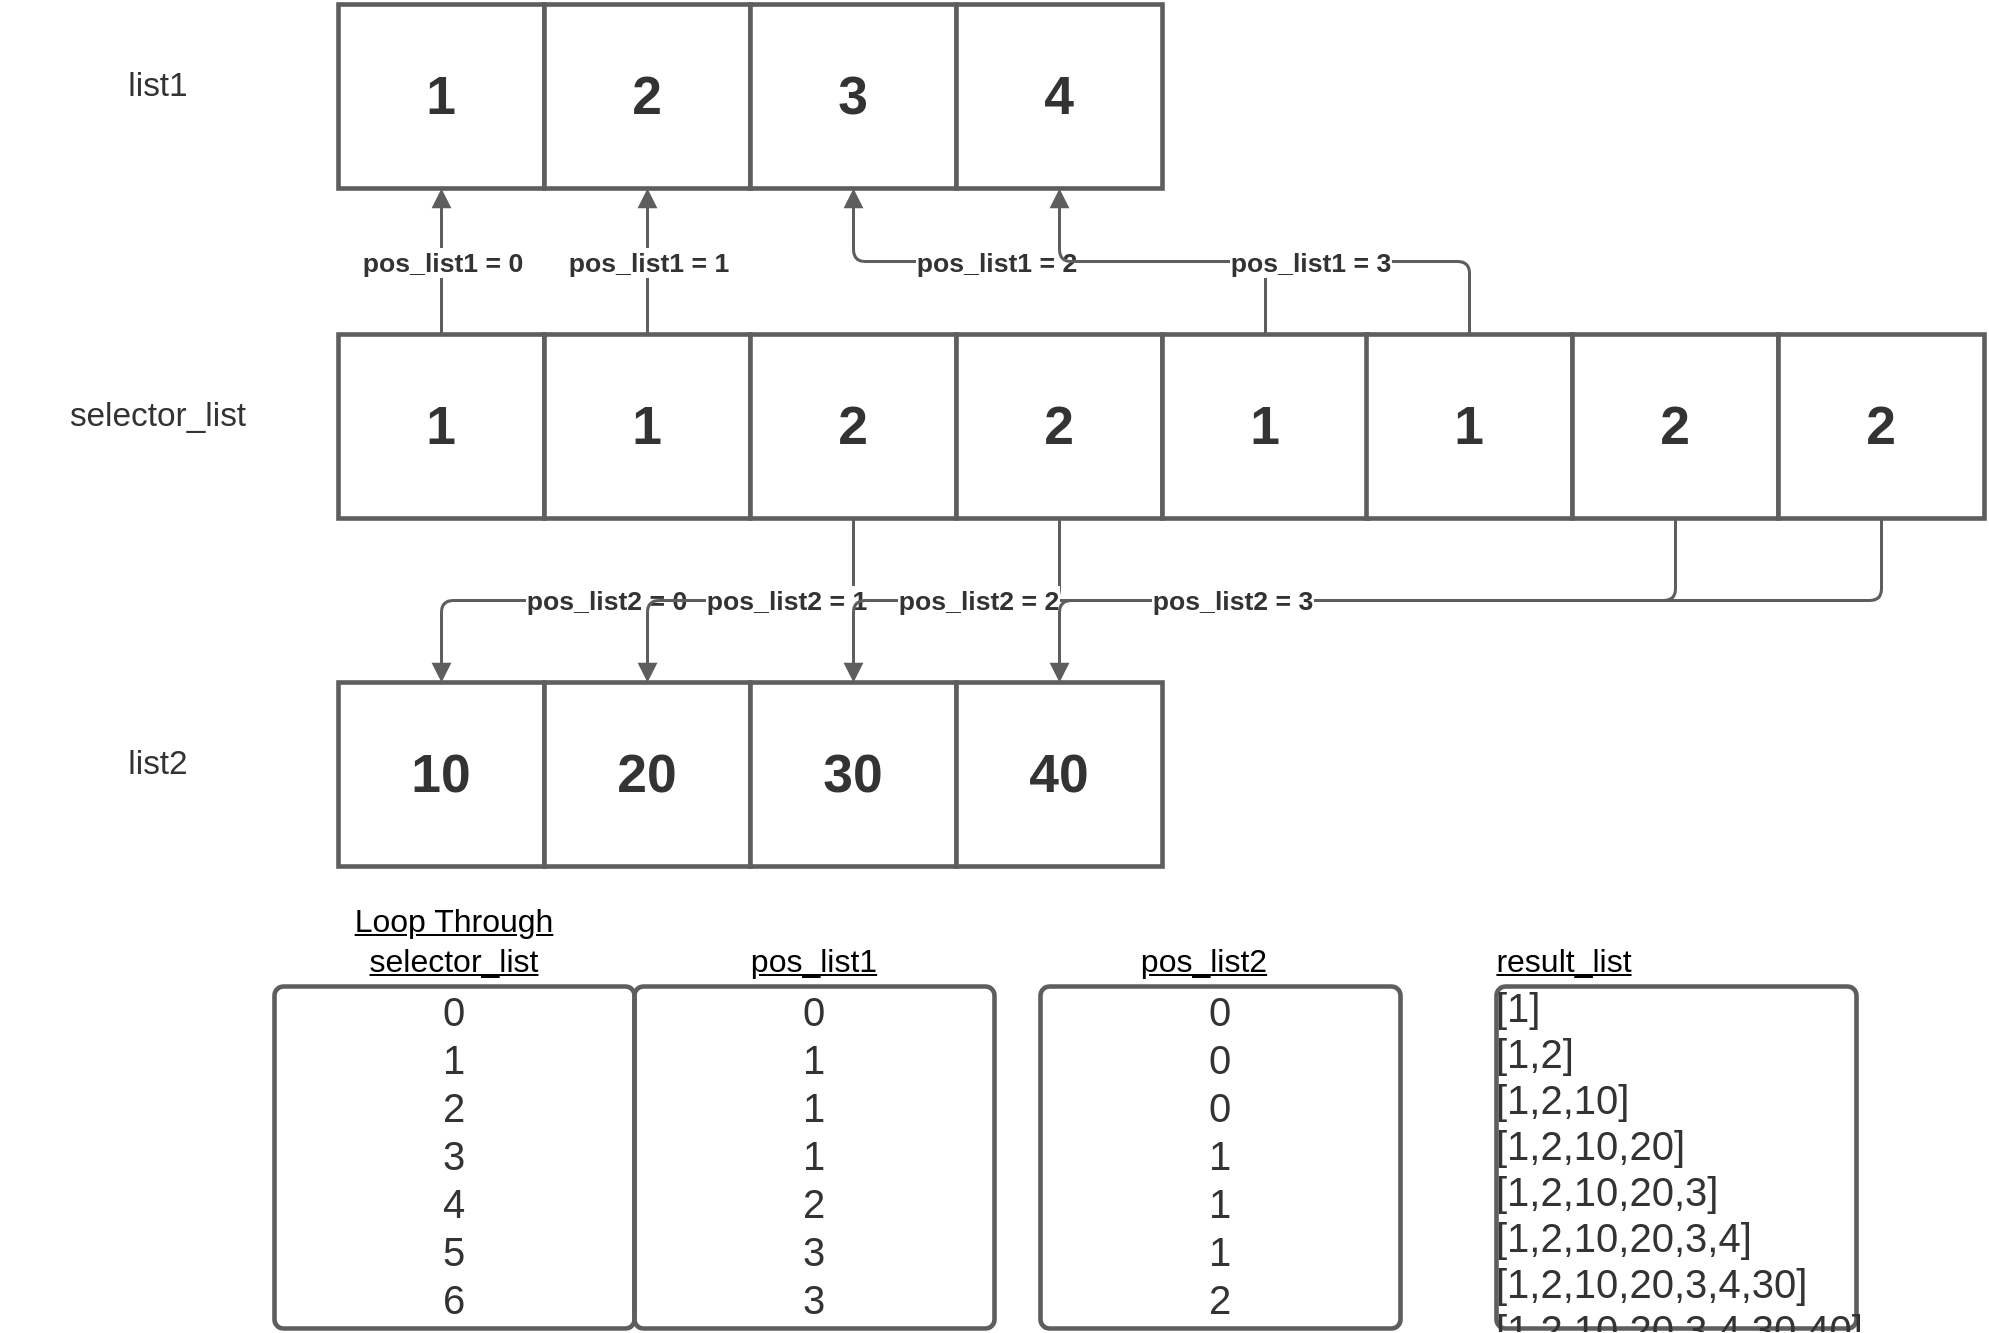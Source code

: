 <?xml version="1.0" encoding="UTF-8"?><mxfile type="Lucidchart-Import" version="17.1.4"><diagram name="Page 1" id="0"><mxGraphModel page="1" pageWidth="1020" pageHeight="1320" grid="1" gridSize="15"><root><mxCell id="0"/><mxCell id="1" parent="0"/><UserObject label="0&#10;1&#10;2&#10;3&#10;4&#10;5&#10;6&#10;7&#10;" lucidchartObjectId="Tv9v8IXP1KG0" id="2"><mxCell style="html=1;overflow=block;blockSpacing=1;whiteSpace=wrap;fontSize=20;fontColor=#333333;spacing=0;strokeColor=#5e5e5e;strokeOpacity=100;rounded=1;absoluteArcSize=1;arcSize=9;strokeWidth=2.3;fillColor=none;" vertex="1" parent="1"><mxGeometry x="180" y="551" width="180" height="171" as="geometry"/></mxCell></UserObject><UserObject label="1" lucidchartObjectId="Dr9vXZApy0LX" id="3"><mxCell style="html=1;overflow=block;blockSpacing=1;whiteSpace=wrap;fontSize=26.7;fontColor=#333333;fontStyle=1;spacing=3.8;strokeColor=#5e5e5e;strokeOpacity=100;strokeWidth=2.3;" vertex="1" parent="1"><mxGeometry x="212" y="60" width="103" height="92" as="geometry"/></mxCell></UserObject><UserObject label="2" lucidchartObjectId="Or9vrFyZCrfQ" id="4"><mxCell style="html=1;overflow=block;blockSpacing=1;whiteSpace=wrap;fontSize=26.7;fontColor=#333333;fontStyle=1;spacing=3.8;strokeColor=#5e5e5e;strokeOpacity=100;strokeWidth=2.3;" vertex="1" parent="1"><mxGeometry x="315" y="60" width="103" height="92" as="geometry"/></mxCell></UserObject><UserObject label="3" lucidchartObjectId="4r9v5~8_4Sl7" id="5"><mxCell style="html=1;overflow=block;blockSpacing=1;whiteSpace=wrap;fontSize=26.7;fontColor=#333333;fontStyle=1;spacing=3.8;strokeColor=#5e5e5e;strokeOpacity=100;strokeWidth=2.3;" vertex="1" parent="1"><mxGeometry x="418" y="60" width="103" height="92" as="geometry"/></mxCell></UserObject><UserObject label="4" lucidchartObjectId="6r9vt8Vdbgjo" id="6"><mxCell style="html=1;overflow=block;blockSpacing=1;whiteSpace=wrap;fontSize=26.7;fontColor=#333333;fontStyle=1;spacing=3.8;strokeColor=#5e5e5e;strokeOpacity=100;strokeWidth=2.3;" vertex="1" parent="1"><mxGeometry x="521" y="60" width="103" height="92" as="geometry"/></mxCell></UserObject><UserObject label="list1" lucidchartObjectId="ss9v0qVIYmuB" id="7"><mxCell style="html=1;overflow=block;blockSpacing=1;whiteSpace=wrap;fontSize=16.7;fontColor=#333333;spacing=3.8;strokeOpacity=0;fillOpacity=0;rounded=1;absoluteArcSize=1;arcSize=9;fillColor=#ffffff;strokeWidth=2.3;" vertex="1" parent="1"><mxGeometry x="45" y="83" width="154" height="35" as="geometry"/></mxCell></UserObject><UserObject label="10" lucidchartObjectId="Gs9vE8B8QNfA" id="8"><mxCell style="html=1;overflow=block;blockSpacing=1;whiteSpace=wrap;fontSize=26.7;fontColor=#333333;fontStyle=1;spacing=3.8;strokeColor=#5e5e5e;strokeOpacity=100;strokeWidth=2.3;" vertex="1" parent="1"><mxGeometry x="212" y="399" width="103" height="92" as="geometry"/></mxCell></UserObject><UserObject label="20" lucidchartObjectId="Gs9vDGv1ILfv" id="9"><mxCell style="html=1;overflow=block;blockSpacing=1;whiteSpace=wrap;fontSize=26.7;fontColor=#333333;fontStyle=1;spacing=3.8;strokeColor=#5e5e5e;strokeOpacity=100;strokeWidth=2.3;" vertex="1" parent="1"><mxGeometry x="315" y="399" width="103" height="92" as="geometry"/></mxCell></UserObject><UserObject label="30" lucidchartObjectId="Gs9vqf95AUmE" id="10"><mxCell style="html=1;overflow=block;blockSpacing=1;whiteSpace=wrap;fontSize=26.7;fontColor=#333333;fontStyle=1;spacing=3.8;strokeColor=#5e5e5e;strokeOpacity=100;strokeWidth=2.3;" vertex="1" parent="1"><mxGeometry x="418" y="399" width="103" height="92" as="geometry"/></mxCell></UserObject><UserObject label="40" lucidchartObjectId="Gs9vM84DlCNm" id="11"><mxCell style="html=1;overflow=block;blockSpacing=1;whiteSpace=wrap;fontSize=26.7;fontColor=#333333;fontStyle=1;spacing=3.8;strokeColor=#5e5e5e;strokeOpacity=100;strokeWidth=2.3;" vertex="1" parent="1"><mxGeometry x="521" y="399" width="103" height="92" as="geometry"/></mxCell></UserObject><UserObject label="list2" lucidchartObjectId="Gs9vih3fDF3O" id="12"><mxCell style="html=1;overflow=block;blockSpacing=1;whiteSpace=wrap;fontSize=16.7;fontColor=#333333;spacing=3.8;strokeOpacity=0;fillOpacity=0;rounded=1;absoluteArcSize=1;arcSize=9;fillColor=#ffffff;strokeWidth=2.3;" vertex="1" parent="1"><mxGeometry x="45" y="422" width="154" height="35" as="geometry"/></mxCell></UserObject><UserObject label="&#10;pos_list1" lucidchartObjectId="gt9vyran1wad" id="13"><mxCell style="html=1;overflow=block;blockSpacing=1;whiteSpace=wrap;fontSize=16;fontColor=default;fontStyle=4;spacing=3.8;strokeOpacity=0;fillOpacity=0;rounded=1;absoluteArcSize=1;arcSize=9;fillColor=#ffffff;strokeWidth=2.3;" vertex="1" parent="1"><mxGeometry x="360" y="505" width="180" height="46" as="geometry"/></mxCell></UserObject><UserObject label="&#10;pos_list2" lucidchartObjectId="wt9vOGw1aaGu" id="14"><mxCell style="html=1;overflow=block;blockSpacing=1;whiteSpace=wrap;fontSize=16;fontColor=default;fontStyle=4;spacing=3.8;strokeOpacity=0;fillOpacity=0;rounded=1;absoluteArcSize=1;arcSize=9;fillColor=#ffffff;strokeWidth=2.3;" vertex="1" parent="1"><mxGeometry x="555" y="505" width="180" height="46" as="geometry"/></mxCell></UserObject><UserObject label="&#10;result_list" lucidchartObjectId="5t9vpw5CdU9o" id="15"><mxCell style="html=1;overflow=block;blockSpacing=1;whiteSpace=wrap;fontSize=16;fontColor=default;fontStyle=4;spacing=3.8;strokeOpacity=0;fillOpacity=0;rounded=1;absoluteArcSize=1;arcSize=9;fillColor=#ffffff;strokeWidth=2.3;" vertex="1" parent="1"><mxGeometry x="735" y="505" width="180" height="46" as="geometry"/></mxCell></UserObject><UserObject label="1" lucidchartObjectId="zu9v.NRLDlNU" id="16"><mxCell style="html=1;overflow=block;blockSpacing=1;whiteSpace=wrap;fontSize=26.7;fontColor=#333333;fontStyle=1;spacing=3.8;strokeColor=#5e5e5e;strokeOpacity=100;strokeWidth=2.3;" vertex="1" parent="1"><mxGeometry x="212" y="225" width="103" height="92" as="geometry"/></mxCell></UserObject><UserObject label="1" lucidchartObjectId="zu9vySb2QHPH" id="17"><mxCell style="html=1;overflow=block;blockSpacing=1;whiteSpace=wrap;fontSize=26.7;fontColor=#333333;fontStyle=1;spacing=3.8;strokeColor=#5e5e5e;strokeOpacity=100;strokeWidth=2.3;" vertex="1" parent="1"><mxGeometry x="315" y="225" width="103" height="92" as="geometry"/></mxCell></UserObject><UserObject label="2" lucidchartObjectId="zu9vIU10FX-V" id="18"><mxCell style="html=1;overflow=block;blockSpacing=1;whiteSpace=wrap;fontSize=26.7;fontColor=#333333;fontStyle=1;spacing=3.8;strokeColor=#5e5e5e;strokeOpacity=100;strokeWidth=2.3;" vertex="1" parent="1"><mxGeometry x="418" y="225" width="103" height="92" as="geometry"/></mxCell></UserObject><UserObject label="2" lucidchartObjectId="zu9vf3yMYJuH" id="19"><mxCell style="html=1;overflow=block;blockSpacing=1;whiteSpace=wrap;fontSize=26.7;fontColor=#333333;fontStyle=1;spacing=3.8;strokeColor=#5e5e5e;strokeOpacity=100;strokeWidth=2.3;" vertex="1" parent="1"><mxGeometry x="521" y="225" width="103" height="92" as="geometry"/></mxCell></UserObject><UserObject label="selector_list" lucidchartObjectId="zu9vHP-MixyB" id="20"><mxCell style="html=1;overflow=block;blockSpacing=1;whiteSpace=wrap;fontSize=16.7;fontColor=#333333;spacing=3.8;strokeOpacity=0;fillOpacity=0;rounded=1;absoluteArcSize=1;arcSize=9;fillColor=#ffffff;strokeWidth=2.3;" vertex="1" parent="1"><mxGeometry x="45" y="248" width="154" height="35" as="geometry"/></mxCell></UserObject><UserObject label="1" lucidchartObjectId="Wu9vK9o2eZsB" id="21"><mxCell style="html=1;overflow=block;blockSpacing=1;whiteSpace=wrap;fontSize=26.7;fontColor=#333333;fontStyle=1;spacing=3.8;strokeColor=#5e5e5e;strokeOpacity=100;strokeWidth=2.3;" vertex="1" parent="1"><mxGeometry x="624" y="225" width="103" height="92" as="geometry"/></mxCell></UserObject><UserObject label="1" lucidchartObjectId="Wu9v4KimLo3s" id="22"><mxCell style="html=1;overflow=block;blockSpacing=1;whiteSpace=wrap;fontSize=26.7;fontColor=#333333;fontStyle=1;spacing=3.8;strokeColor=#5e5e5e;strokeOpacity=100;strokeWidth=2.3;" vertex="1" parent="1"><mxGeometry x="726" y="225" width="103" height="92" as="geometry"/></mxCell></UserObject><UserObject label="2" lucidchartObjectId="Wu9vADmuq.GN" id="23"><mxCell style="html=1;overflow=block;blockSpacing=1;whiteSpace=wrap;fontSize=26.7;fontColor=#333333;fontStyle=1;spacing=3.8;strokeColor=#5e5e5e;strokeOpacity=100;strokeWidth=2.3;" vertex="1" parent="1"><mxGeometry x="829" y="225" width="103" height="92" as="geometry"/></mxCell></UserObject><UserObject label="2" lucidchartObjectId="Wu9vY9erTX_n" id="24"><mxCell style="html=1;overflow=block;blockSpacing=1;whiteSpace=wrap;fontSize=26.7;fontColor=#333333;fontStyle=1;spacing=3.8;strokeColor=#5e5e5e;strokeOpacity=100;strokeWidth=2.3;" vertex="1" parent="1"><mxGeometry x="932" y="225" width="103" height="92" as="geometry"/></mxCell></UserObject><UserObject label="Loop Through selector_list" lucidchartObjectId="ev9vSvqi86f8" id="25"><mxCell style="html=1;overflow=block;blockSpacing=1;whiteSpace=wrap;fontSize=16;fontColor=default;fontStyle=4;spacing=3.8;strokeOpacity=0;fillOpacity=0;rounded=1;absoluteArcSize=1;arcSize=9;fillColor=#ffffff;strokeWidth=2.3;" vertex="1" parent="1"><mxGeometry x="180" y="505" width="180" height="46" as="geometry"/></mxCell></UserObject><UserObject label="0&#10;1&#10;1&#10;1&#10;2&#10;3&#10;3&#10;3&#10;" lucidchartObjectId="lw9vMBFTJwtd" id="26"><mxCell style="html=1;overflow=block;blockSpacing=1;whiteSpace=wrap;fontSize=20;fontColor=#333333;spacing=0;strokeColor=#5e5e5e;strokeOpacity=100;rounded=1;absoluteArcSize=1;arcSize=9;strokeWidth=2.3;fillColor=none;" vertex="1" parent="1"><mxGeometry x="360" y="551" width="180" height="171" as="geometry"/></mxCell></UserObject><UserObject label="0&#10;0&#10;0&#10;1&#10;1&#10;1&#10;2&#10;3" lucidchartObjectId="ow9vdG_jzY9Y" id="27"><mxCell style="html=1;overflow=block;blockSpacing=1;whiteSpace=wrap;fontSize=20;fontColor=#333333;spacing=0;strokeColor=#5e5e5e;strokeOpacity=100;rounded=1;absoluteArcSize=1;arcSize=9;strokeWidth=2.3;fillColor=none;" vertex="1" parent="1"><mxGeometry x="563" y="551" width="180" height="171" as="geometry"/></mxCell></UserObject><UserObject label="&lt;div style=&quot;display: flex; justify-content: flex-start; text-align: left; align-items: baseline; font-size: 0; line-height: 1.25;margin-top: -2px;&quot;&gt;&lt;span&gt;&lt;span style=&quot;font-size:20px;color:#333333;&quot;&gt;[1]&#10;&lt;/span&gt;&lt;/span&gt;&lt;/div&gt;&lt;div style=&quot;display: flex; justify-content: flex-start; text-align: left; align-items: baseline; font-size: 0; line-height: 1.25;margin-top: -2px;&quot;&gt;&lt;span&gt;&lt;span style=&quot;font-size:20px;color:#333333;&quot;&gt;[1,2]&#10;&lt;/span&gt;&lt;/span&gt;&lt;/div&gt;&lt;div style=&quot;display: flex; justify-content: flex-start; text-align: left; align-items: baseline; font-size: 0; line-height: 1.25;margin-top: -2px;&quot;&gt;&lt;span&gt;&lt;span style=&quot;font-size:20px;color:#333333;&quot;&gt;[1,2,10]&#10;&lt;/span&gt;&lt;/span&gt;&lt;/div&gt;&lt;div style=&quot;display: flex; justify-content: flex-start; text-align: left; align-items: baseline; font-size: 0; line-height: 1.25;margin-top: -2px;&quot;&gt;&lt;span&gt;&lt;span style=&quot;font-size:20px;color:#333333;&quot;&gt;[1,2,10,20]&#10;&lt;/span&gt;&lt;/span&gt;&lt;/div&gt;&lt;div style=&quot;display: flex; justify-content: flex-start; text-align: left; align-items: baseline; font-size: 0; line-height: 1.25;margin-top: -2px;&quot;&gt;&lt;span&gt;&lt;span style=&quot;font-size:20px;color:#333333;&quot;&gt;[1,2,10,20,3]&#10;&lt;/span&gt;&lt;/span&gt;&lt;/div&gt;&lt;div style=&quot;display: flex; justify-content: flex-start; text-align: left; align-items: baseline; font-size: 0; line-height: 1.25;margin-top: -2px;&quot;&gt;&lt;span&gt;&lt;span style=&quot;font-size:20px;color:#333333;&quot;&gt;[1,2,10,20,3,4]&#10;&lt;/span&gt;&lt;/span&gt;&lt;/div&gt;&lt;div style=&quot;display: flex; justify-content: flex-start; text-align: left; align-items: baseline; font-size: 0; line-height: 1.25;margin-top: -2px;&quot;&gt;&lt;span&gt;&lt;span style=&quot;font-size:20px;color:#333333;&quot;&gt;[1,2,10,20,3,4,30]&#10;&lt;/span&gt;&lt;/span&gt;&lt;/div&gt;&lt;div style=&quot;display: flex; justify-content: flex-start; text-align: left; align-items: baseline; font-size: 0; line-height: 1.25;margin-top: -2px;&quot;&gt;&lt;span&gt;&lt;span style=&quot;font-size:20px;color:#333333;&quot;&gt;[1,2,10,20,3,4,30,40]&lt;/span&gt;&lt;/span&gt;&lt;/div&gt;" lucidchartObjectId="uw9vcFBMo945" id="28"><mxCell style="html=1;overflow=block;blockSpacing=1;whiteSpace=wrap;fontSize=13;spacing=0;strokeColor=#5e5e5e;strokeOpacity=100;rounded=1;absoluteArcSize=1;arcSize=9;strokeWidth=2.3;fillColor=none;" vertex="1" parent="1"><mxGeometry x="791" y="551" width="180" height="171" as="geometry"/></mxCell></UserObject><UserObject label="" lucidchartObjectId="ry9v5HIJpLnP" id="29"><mxCell style="html=1;jettySize=18;whiteSpace=wrap;fontSize=13;strokeColor=#5E5E5E;strokeWidth=1.5;rounded=1;arcSize=12;edgeStyle=orthogonalEdgeStyle;startArrow=none;endArrow=block;endFill=1;exitX=0.5;exitY=0;exitPerimeter=0;entryX=0.5;entryY=1;entryPerimeter=0;" edge="1" parent="1" source="16" target="3"><mxGeometry width="100" height="100" relative="1" as="geometry"><Array as="points"/></mxGeometry></mxCell></UserObject><mxCell id="30" value="pos_list1 = 0" style="text;html=1;resizable=0;labelBackgroundColor=default;align=center;verticalAlign=middle;fontStyle=1;fontColor=#333333;fontSize=13.3;" vertex="1" parent="29"><mxGeometry relative="1" as="geometry"/></mxCell><UserObject label="" lucidchartObjectId="sy9vagXFuS2e" id="31"><mxCell style="html=1;jettySize=18;whiteSpace=wrap;fontSize=13;strokeColor=#5E5E5E;strokeWidth=1.5;rounded=1;arcSize=12;edgeStyle=orthogonalEdgeStyle;startArrow=none;endArrow=block;endFill=1;exitX=0.5;exitY=0;exitPerimeter=0;entryX=0.5;entryY=1;entryPerimeter=0;" edge="1" parent="1" source="17" target="4"><mxGeometry width="100" height="100" relative="1" as="geometry"><Array as="points"/></mxGeometry></mxCell></UserObject><mxCell id="32" value="pos_list1 = 1" style="text;html=1;resizable=0;labelBackgroundColor=default;align=center;verticalAlign=middle;fontStyle=1;fontColor=#333333;fontSize=13.3;" vertex="1" parent="31"><mxGeometry relative="1" as="geometry"/></mxCell><UserObject label="" lucidchartObjectId="uy9v~8s6mOMk" id="33"><mxCell style="html=1;jettySize=18;whiteSpace=wrap;fontSize=13;strokeColor=#5E5E5E;strokeWidth=1.5;rounded=1;arcSize=12;edgeStyle=orthogonalEdgeStyle;startArrow=none;endArrow=block;endFill=1;exitX=0.5;exitY=1;exitPerimeter=0;entryX=0.5;entryY=0;entryPerimeter=0;" edge="1" parent="1" source="18" target="8"><mxGeometry width="100" height="100" relative="1" as="geometry"><Array as="points"/></mxGeometry></mxCell></UserObject><mxCell id="34" value="pos_list2 = 0" style="text;html=1;resizable=0;labelBackgroundColor=default;align=center;verticalAlign=middle;fontStyle=1;fontColor=#333333;fontSize=13.3;" vertex="1" parent="33"><mxGeometry x="0.147" relative="1" as="geometry"/></mxCell><UserObject label="" lucidchartObjectId="By9vZR-9J-Ji" id="35"><mxCell style="html=1;jettySize=18;whiteSpace=wrap;fontSize=13;strokeColor=#5E5E5E;strokeWidth=1.5;rounded=1;arcSize=12;edgeStyle=orthogonalEdgeStyle;startArrow=none;endArrow=block;endFill=1;exitX=0.5;exitY=1;exitPerimeter=0;entryX=0.5;entryY=0;entryPerimeter=0;" edge="1" parent="1" source="19" target="9"><mxGeometry width="100" height="100" relative="1" as="geometry"><Array as="points"/></mxGeometry></mxCell></UserObject><mxCell id="36" value="pos_list2 = 1" style="text;html=1;resizable=0;labelBackgroundColor=default;align=center;verticalAlign=middle;fontStyle=1;fontColor=#333333;fontSize=13.3;" vertex="1" parent="35"><mxGeometry x="0.235" relative="1" as="geometry"/></mxCell><UserObject label="" lucidchartObjectId="Jy9voj4dYFFH" id="37"><mxCell style="html=1;jettySize=18;whiteSpace=wrap;fontSize=13;strokeColor=#5E5E5E;strokeWidth=1.5;rounded=1;arcSize=12;edgeStyle=orthogonalEdgeStyle;startArrow=none;endArrow=block;endFill=1;exitX=0.5;exitY=0;exitPerimeter=0;entryX=0.5;entryY=1;entryPerimeter=0;" edge="1" parent="1" source="21" target="5"><mxGeometry width="100" height="100" relative="1" as="geometry"><Array as="points"/></mxGeometry></mxCell></UserObject><mxCell id="38" value="pos_list1 = 2" style="text;html=1;resizable=0;labelBackgroundColor=default;align=center;verticalAlign=middle;fontStyle=1;fontColor=#333333;fontSize=13.3;" vertex="1" parent="37"><mxGeometry x="0.225" relative="1" as="geometry"/></mxCell><UserObject label="" lucidchartObjectId="Uy9vCVQGZJL." id="39"><mxCell style="html=1;jettySize=18;whiteSpace=wrap;fontSize=13;strokeColor=#5E5E5E;strokeWidth=1.5;rounded=1;arcSize=12;edgeStyle=orthogonalEdgeStyle;startArrow=none;endArrow=block;endFill=1;exitX=0.5;exitY=0;exitPerimeter=0;entryX=0.5;entryY=1;entryPerimeter=0;" edge="1" parent="1" source="22" target="6"><mxGeometry width="100" height="100" relative="1" as="geometry"><Array as="points"/></mxGeometry></mxCell></UserObject><mxCell id="40" value="pos_list1 = 3" style="text;html=1;resizable=0;labelBackgroundColor=default;align=center;verticalAlign=middle;fontStyle=1;fontColor=#333333;fontSize=13.3;" vertex="1" parent="39"><mxGeometry x="-0.161" relative="1" as="geometry"/></mxCell><UserObject label="" lucidchartObjectId="Zy9vSnbuoRsQ" id="41"><mxCell style="html=1;jettySize=18;whiteSpace=wrap;fontSize=13;strokeColor=#5E5E5E;strokeWidth=1.5;rounded=1;arcSize=12;edgeStyle=orthogonalEdgeStyle;startArrow=none;endArrow=block;endFill=1;exitX=0.5;exitY=1;exitPerimeter=0;entryX=0.5;entryY=0;entryPerimeter=0;" edge="1" parent="1" source="23" target="10"><mxGeometry width="100" height="100" relative="1" as="geometry"><Array as="points"/></mxGeometry></mxCell></UserObject><mxCell id="42" value="pos_list2 = 2" style="text;html=1;resizable=0;labelBackgroundColor=default;align=center;verticalAlign=middle;fontStyle=1;fontColor=#333333;fontSize=13.3;" vertex="1" parent="41"><mxGeometry x="0.583" relative="1" as="geometry"/></mxCell><UserObject label="" lucidchartObjectId="2y9vizjmhf~a" id="43"><mxCell style="html=1;jettySize=18;whiteSpace=wrap;fontSize=13;strokeColor=#5E5E5E;strokeWidth=1.5;rounded=1;arcSize=12;edgeStyle=orthogonalEdgeStyle;startArrow=none;endArrow=block;endFill=1;exitX=0.5;exitY=1;exitPerimeter=0;entryX=0.5;entryY=0;entryPerimeter=0;" edge="1" parent="1" source="24" target="11"><mxGeometry width="100" height="100" relative="1" as="geometry"><Array as="points"/></mxGeometry></mxCell></UserObject><mxCell id="44" value="pos_list2 = 3" style="text;html=1;resizable=0;labelBackgroundColor=default;align=center;verticalAlign=middle;fontStyle=1;fontColor=#333333;fontSize=13.3;" vertex="1" parent="43"><mxGeometry x="0.485" relative="1" as="geometry"/></mxCell></root></mxGraphModel></diagram></mxfile>